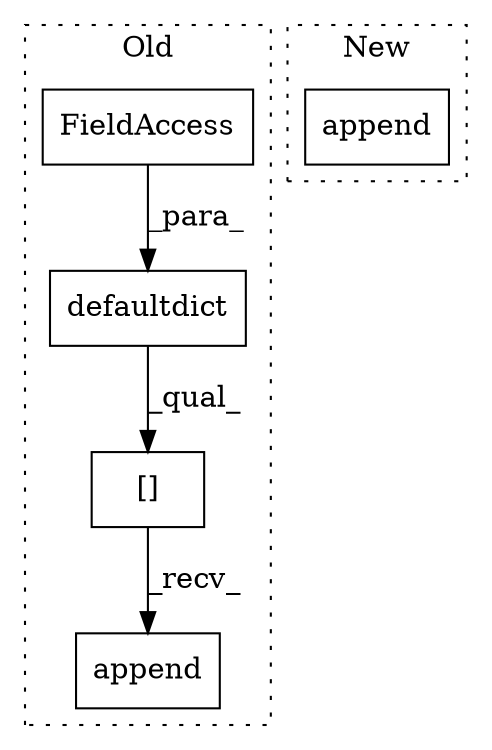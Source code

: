 digraph G {
subgraph cluster0 {
1 [label="defaultdict" a="32" s="570,586" l="12,1" shape="box"];
3 [label="FieldAccess" a="22" s="582" l="4" shape="box"];
4 [label="[]" a="2" s="957,973" l="12,1" shape="box"];
5 [label="append" a="32" s="975,1014" l="7,1" shape="box"];
label = "Old";
style="dotted";
}
subgraph cluster1 {
2 [label="append" a="32" s="1803,1890" l="7,1" shape="box"];
label = "New";
style="dotted";
}
1 -> 4 [label="_qual_"];
3 -> 1 [label="_para_"];
4 -> 5 [label="_recv_"];
}